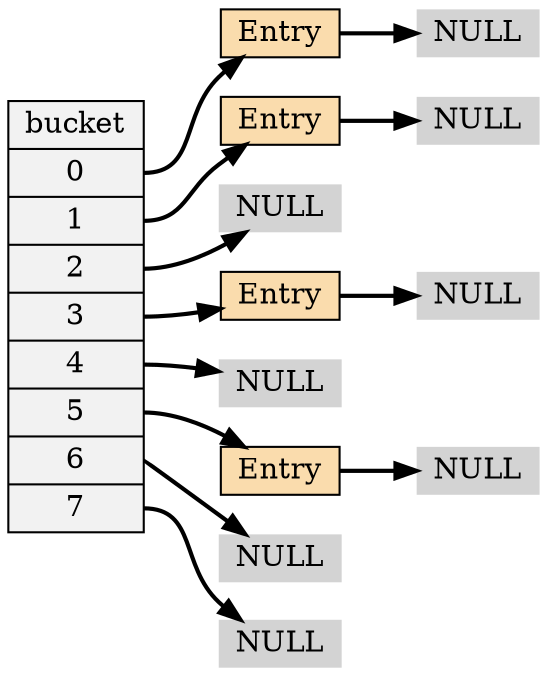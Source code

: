 digraph good_performance_hash {

    rankdir = LR;
    node[shape=record, style = filled];

    edge [style = bold];

    // bucket

    bucket [label="bucket |<0> 0 |<1> 1 |<2> 2 |<3> 3 |<4> 4 |<5> 5 |<6> 6 |<7> 7", fillcolor = "#F2F2F2"];

    // nodes

    node [height=.1];

    node0 [label="Entry", fillcolor = "#FADCAD"];
    node0_null [label="NULL", shape=plaintext];
    node1 [label="Entry", fillcolor = "#FADCAD"];
    node1_null [label="NULL", shape=plaintext];
    node2 [label="NULL", shape=plaintext];
    node3 [label="Entry", fillcolor = "#FADCAD"];
    node3_null [label="NULL", shape=plaintext];
    node4 [label="NULL", shape=plaintext];
    node5 [label="Entry", fillcolor = "#FADCAD"];
    node5_null [label="NULL", shape=plaintext];
    node6 [label="NULL", shape=plaintext];
    node7 [label="NULL", shape=plaintext];

    bucket:0 -> node0; node0 -> node0_null;
    bucket:1 -> node1; node1 -> node1_null;
    bucket:2 -> node2;
    bucket:3 -> node3; node3 -> node3_null;
    bucket:4 -> node4;
    bucket:5 -> node5; node5 -> node5_null;
    bucket:6 -> node6;
    bucket:7 -> node7;
}
